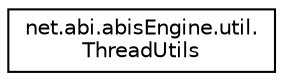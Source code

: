 digraph "Graphical Class Hierarchy"
{
 // LATEX_PDF_SIZE
  edge [fontname="Helvetica",fontsize="10",labelfontname="Helvetica",labelfontsize="10"];
  node [fontname="Helvetica",fontsize="10",shape=record];
  rankdir="LR";
  Node0 [label="net.abi.abisEngine.util.\lThreadUtils",height=0.2,width=0.4,color="black", fillcolor="white", style="filled",URL="$da/d20/classnet_1_1abi_1_1abis_engine_1_1util_1_1_thread_utils.html",tooltip=" "];
}
